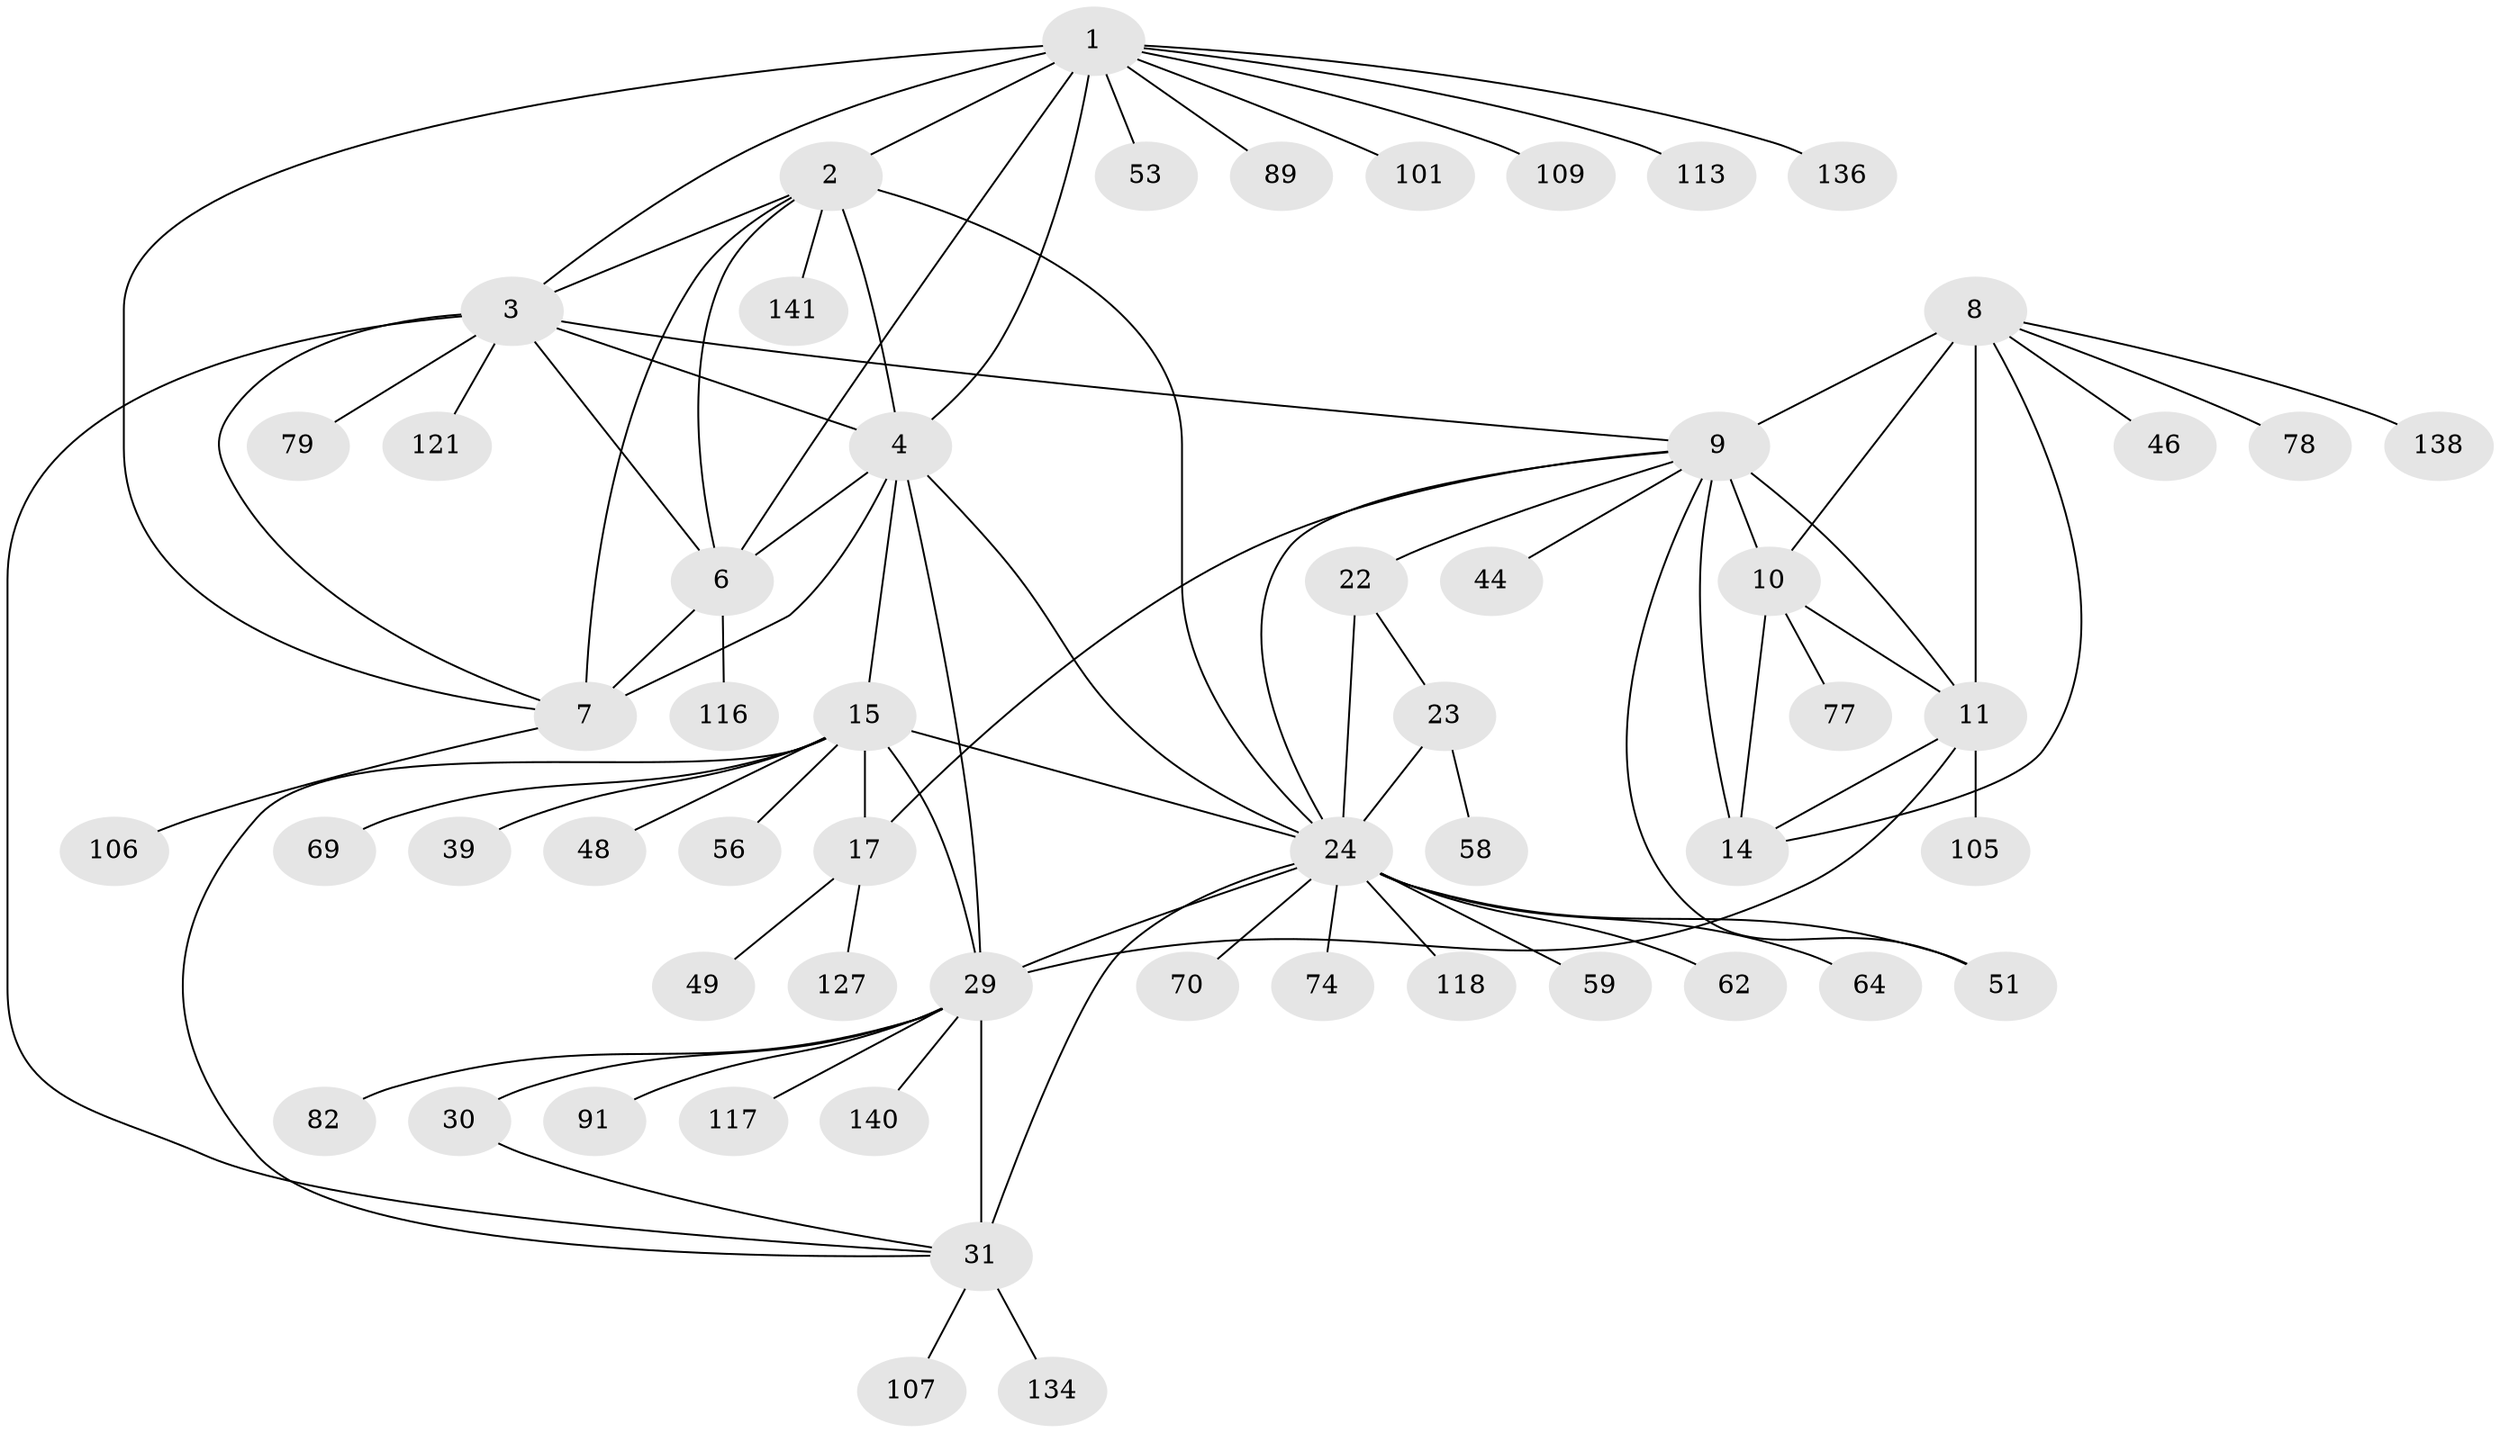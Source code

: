 // original degree distribution, {13: 0.02127659574468085, 8: 0.04964539007092199, 10: 0.03546099290780142, 7: 0.05673758865248227, 11: 0.014184397163120567, 9: 0.03546099290780142, 6: 0.0070921985815602835, 12: 0.02127659574468085, 15: 0.0070921985815602835, 2: 0.1276595744680851, 1: 0.5957446808510638, 3: 0.02127659574468085, 4: 0.0070921985815602835}
// Generated by graph-tools (version 1.1) at 2025/19/03/04/25 18:19:57]
// undirected, 56 vertices, 85 edges
graph export_dot {
graph [start="1"]
  node [color=gray90,style=filled];
  1 [super="+38"];
  2;
  3;
  4 [super="+5+73"];
  6 [super="+41+124+126+133+76"];
  7;
  8;
  9 [super="+52+50+123+90+12"];
  10 [super="+13"];
  11;
  14 [super="+66"];
  15 [super="+16+86+21+18+19"];
  17;
  22 [super="+71+112+88"];
  23;
  24 [super="+80+25+65"];
  29 [super="+34+61+87+119+120+75+42"];
  30 [super="+68+111+81"];
  31 [super="+40+32+96+100+83"];
  39;
  44;
  46;
  48;
  49;
  51;
  53;
  56;
  58;
  59;
  62;
  64;
  69;
  70;
  74;
  77;
  78;
  79;
  82;
  89;
  91 [super="+97"];
  101;
  105;
  106;
  107;
  109;
  113;
  116 [super="+132"];
  117;
  118;
  121;
  127;
  134;
  136;
  138;
  140;
  141;
  1 -- 2;
  1 -- 3;
  1 -- 4 [weight=2];
  1 -- 6;
  1 -- 7;
  1 -- 53;
  1 -- 89;
  1 -- 101;
  1 -- 109;
  1 -- 113;
  1 -- 136;
  2 -- 3;
  2 -- 4 [weight=2];
  2 -- 6;
  2 -- 7;
  2 -- 141;
  2 -- 24;
  3 -- 4 [weight=2];
  3 -- 6;
  3 -- 7;
  3 -- 9;
  3 -- 79;
  3 -- 121;
  3 -- 31;
  4 -- 6 [weight=2];
  4 -- 7 [weight=2];
  4 -- 29;
  4 -- 24;
  4 -- 15;
  6 -- 7;
  6 -- 116;
  7 -- 106;
  8 -- 9 [weight=2];
  8 -- 10 [weight=2];
  8 -- 11;
  8 -- 14;
  8 -- 46;
  8 -- 78;
  8 -- 138;
  9 -- 10 [weight=4];
  9 -- 11 [weight=2];
  9 -- 14 [weight=2];
  9 -- 44;
  9 -- 24;
  9 -- 22;
  9 -- 17;
  9 -- 51;
  10 -- 11 [weight=2];
  10 -- 14 [weight=2];
  10 -- 77;
  11 -- 14;
  11 -- 105;
  11 -- 29;
  15 -- 17 [weight=6];
  15 -- 48;
  15 -- 56;
  15 -- 39;
  15 -- 29;
  15 -- 31 [weight=2];
  15 -- 24 [weight=2];
  15 -- 69;
  17 -- 49;
  17 -- 127;
  22 -- 23;
  22 -- 24 [weight=5];
  23 -- 24 [weight=5];
  23 -- 58;
  24 -- 64;
  24 -- 70;
  24 -- 74;
  24 -- 29;
  24 -- 31;
  24 -- 51;
  24 -- 118;
  24 -- 59;
  24 -- 62;
  29 -- 30 [weight=3];
  29 -- 31 [weight=9];
  29 -- 140;
  29 -- 82;
  29 -- 117;
  29 -- 91;
  30 -- 31 [weight=3];
  31 -- 134;
  31 -- 107;
}
